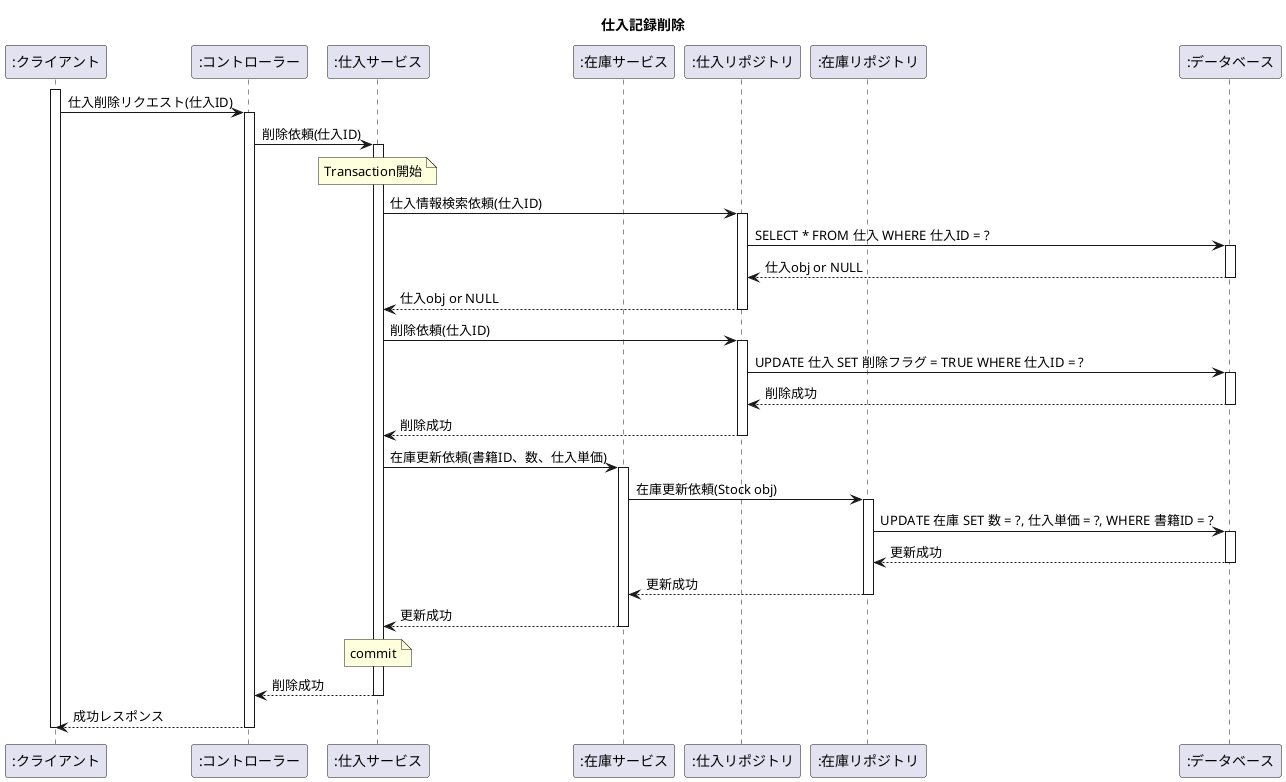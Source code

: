 @startuml deletePurchase

title 仕入記録削除

participant ":クライアント" as Client
participant ":コントローラー" as Controller
participant ":仕入サービス" as PurService
participant ":在庫サービス" as StockService
participant ":仕入リポジトリ" as PurRepo
participant ":在庫リポジトリ" as StockRepo
participant ":データベース" as DB

activate Client
Client -> Controller ++ : 仕入削除リクエスト(仕入ID)
Controller -> PurService ++ : 削除依頼(仕入ID)
note over PurService : Transaction開始
PurService -> PurRepo ++ : 仕入情報検索依頼(仕入ID)
PurRepo -> DB ++ : SELECT * FROM 仕入 WHERE 仕入ID = ?
DB --> PurRepo -- : 仕入obj or NULL
PurRepo --> PurService -- : 仕入obj or NULL
PurService -> PurRepo ++ : 削除依頼(仕入ID)
PurRepo -> DB ++ : UPDATE 仕入 SET 削除フラグ = TRUE WHERE 仕入ID = ?
DB --> PurRepo -- : 削除成功
PurRepo --> PurService -- : 削除成功

PurService -> StockService ++ : 在庫更新依頼(書籍ID、数、仕入単価)
StockService -> StockRepo ++ : 在庫更新依頼(Stock obj)
StockRepo -> DB ++ : UPDATE 在庫 SET 数 = ?, 仕入単価 = ?, WHERE 書籍ID = ?
DB --> StockRepo -- : 更新成功
StockRepo --> StockService -- : 更新成功
StockService --> PurService -- : 更新成功
note over PurService : commit

PurService --> Controller -- : 削除成功
Controller --> Client -- : 成功レスポンス

deactivate Client

@enduml